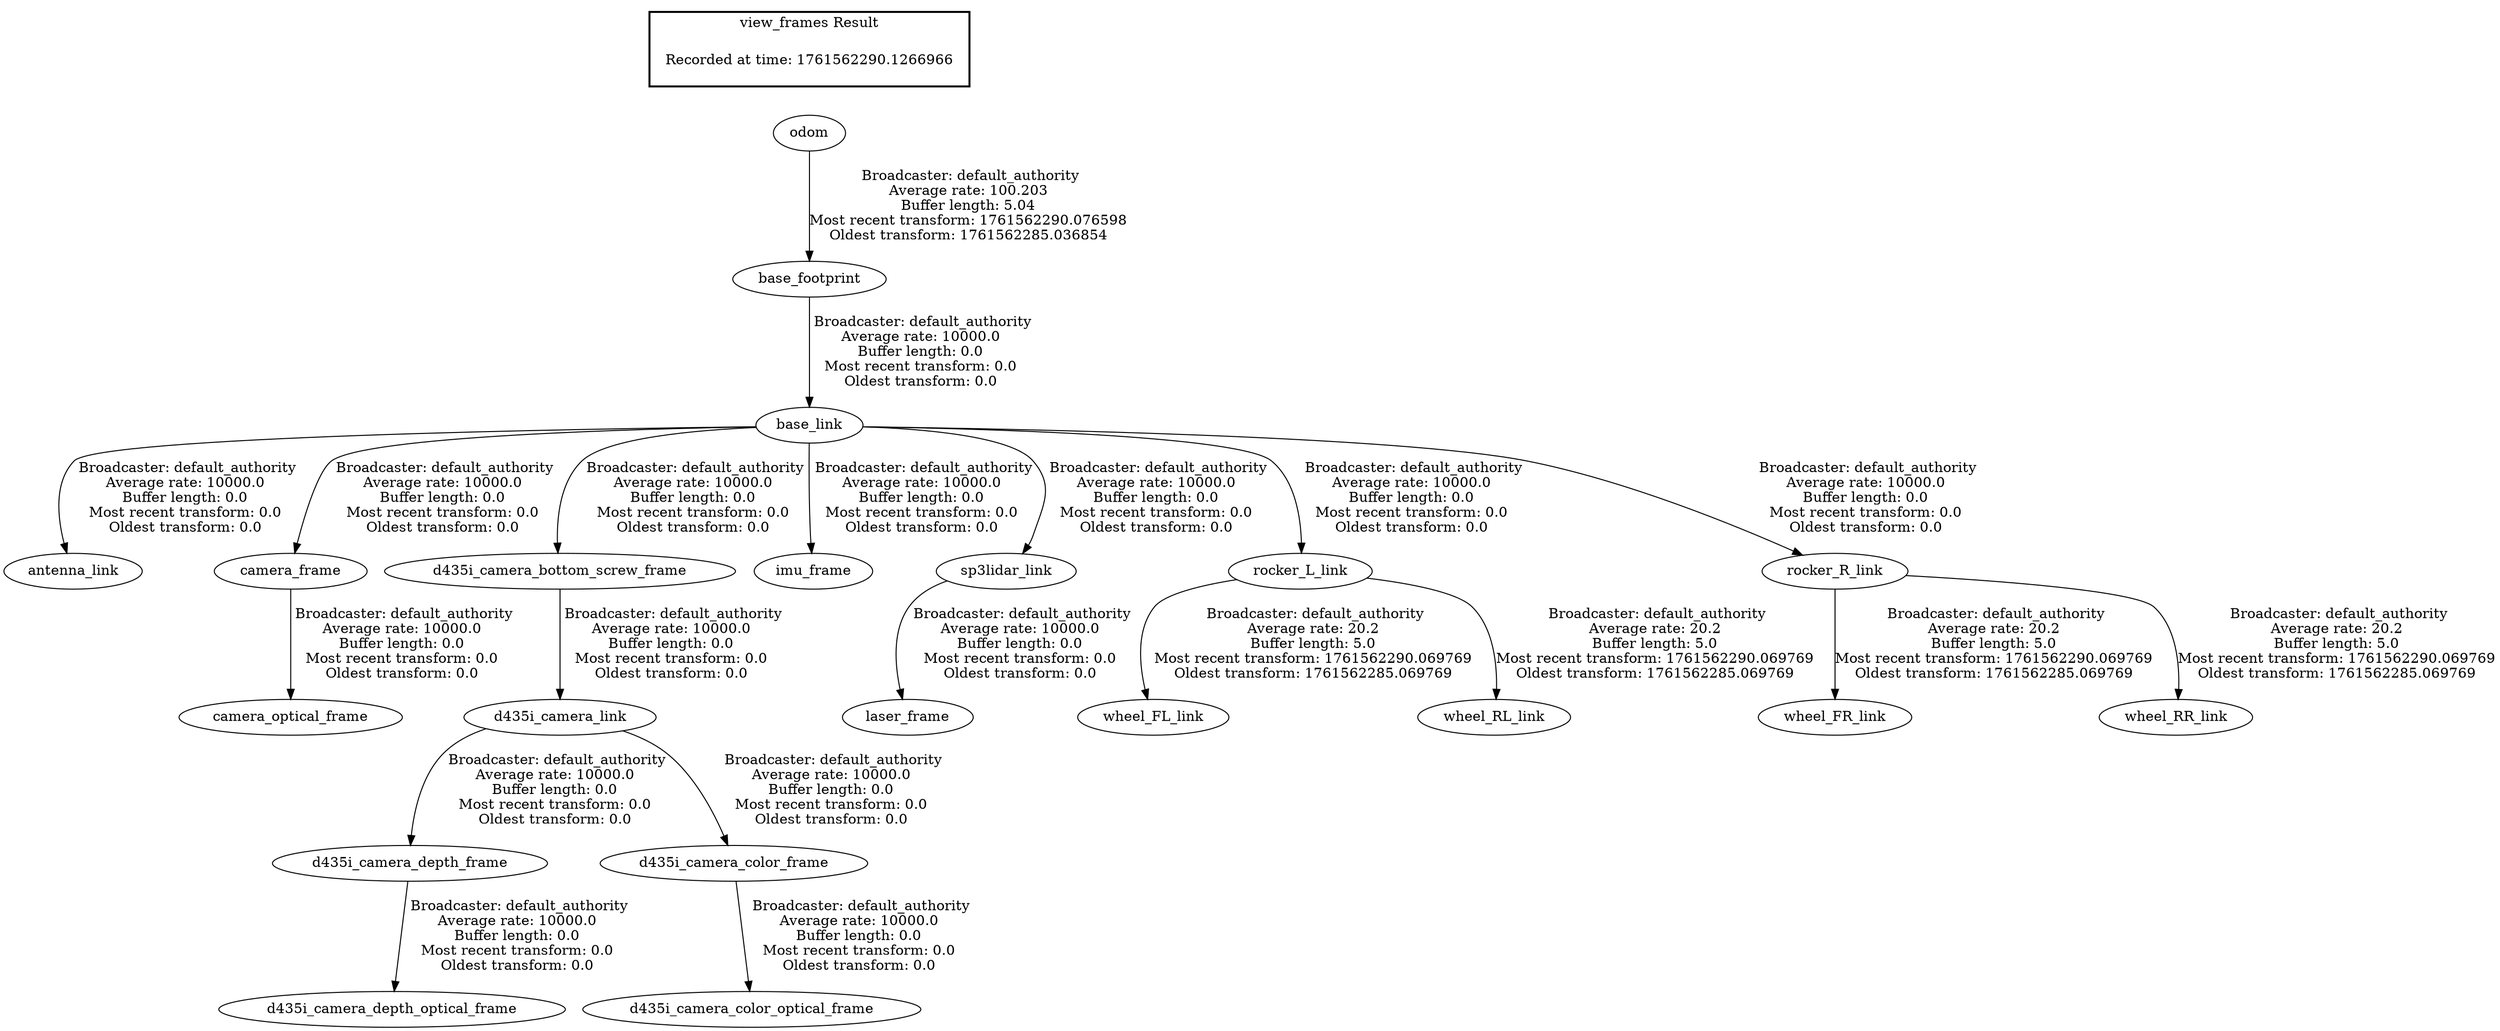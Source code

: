 digraph G {
"odom" -> "base_footprint"[label=" Broadcaster: default_authority\nAverage rate: 100.203\nBuffer length: 5.04\nMost recent transform: 1761562290.076598\nOldest transform: 1761562285.036854\n"];
"base_link" -> "antenna_link"[label=" Broadcaster: default_authority\nAverage rate: 10000.0\nBuffer length: 0.0\nMost recent transform: 0.0\nOldest transform: 0.0\n"];
"base_footprint" -> "base_link"[label=" Broadcaster: default_authority\nAverage rate: 10000.0\nBuffer length: 0.0\nMost recent transform: 0.0\nOldest transform: 0.0\n"];
"base_link" -> "camera_frame"[label=" Broadcaster: default_authority\nAverage rate: 10000.0\nBuffer length: 0.0\nMost recent transform: 0.0\nOldest transform: 0.0\n"];
"camera_frame" -> "camera_optical_frame"[label=" Broadcaster: default_authority\nAverage rate: 10000.0\nBuffer length: 0.0\nMost recent transform: 0.0\nOldest transform: 0.0\n"];
"base_link" -> "d435i_camera_bottom_screw_frame"[label=" Broadcaster: default_authority\nAverage rate: 10000.0\nBuffer length: 0.0\nMost recent transform: 0.0\nOldest transform: 0.0\n"];
"d435i_camera_bottom_screw_frame" -> "d435i_camera_link"[label=" Broadcaster: default_authority\nAverage rate: 10000.0\nBuffer length: 0.0\nMost recent transform: 0.0\nOldest transform: 0.0\n"];
"base_link" -> "imu_frame"[label=" Broadcaster: default_authority\nAverage rate: 10000.0\nBuffer length: 0.0\nMost recent transform: 0.0\nOldest transform: 0.0\n"];
"sp3lidar_link" -> "laser_frame"[label=" Broadcaster: default_authority\nAverage rate: 10000.0\nBuffer length: 0.0\nMost recent transform: 0.0\nOldest transform: 0.0\n"];
"base_link" -> "sp3lidar_link"[label=" Broadcaster: default_authority\nAverage rate: 10000.0\nBuffer length: 0.0\nMost recent transform: 0.0\nOldest transform: 0.0\n"];
"base_link" -> "rocker_L_link"[label=" Broadcaster: default_authority\nAverage rate: 10000.0\nBuffer length: 0.0\nMost recent transform: 0.0\nOldest transform: 0.0\n"];
"base_link" -> "rocker_R_link"[label=" Broadcaster: default_authority\nAverage rate: 10000.0\nBuffer length: 0.0\nMost recent transform: 0.0\nOldest transform: 0.0\n"];
"d435i_camera_link" -> "d435i_camera_depth_frame"[label=" Broadcaster: default_authority\nAverage rate: 10000.0\nBuffer length: 0.0\nMost recent transform: 0.0\nOldest transform: 0.0\n"];
"d435i_camera_depth_frame" -> "d435i_camera_depth_optical_frame"[label=" Broadcaster: default_authority\nAverage rate: 10000.0\nBuffer length: 0.0\nMost recent transform: 0.0\nOldest transform: 0.0\n"];
"d435i_camera_link" -> "d435i_camera_color_frame"[label=" Broadcaster: default_authority\nAverage rate: 10000.0\nBuffer length: 0.0\nMost recent transform: 0.0\nOldest transform: 0.0\n"];
"d435i_camera_color_frame" -> "d435i_camera_color_optical_frame"[label=" Broadcaster: default_authority\nAverage rate: 10000.0\nBuffer length: 0.0\nMost recent transform: 0.0\nOldest transform: 0.0\n"];
"rocker_L_link" -> "wheel_FL_link"[label=" Broadcaster: default_authority\nAverage rate: 20.2\nBuffer length: 5.0\nMost recent transform: 1761562290.069769\nOldest transform: 1761562285.069769\n"];
"rocker_R_link" -> "wheel_FR_link"[label=" Broadcaster: default_authority\nAverage rate: 20.2\nBuffer length: 5.0\nMost recent transform: 1761562290.069769\nOldest transform: 1761562285.069769\n"];
"rocker_L_link" -> "wheel_RL_link"[label=" Broadcaster: default_authority\nAverage rate: 20.2\nBuffer length: 5.0\nMost recent transform: 1761562290.069769\nOldest transform: 1761562285.069769\n"];
"rocker_R_link" -> "wheel_RR_link"[label=" Broadcaster: default_authority\nAverage rate: 20.2\nBuffer length: 5.0\nMost recent transform: 1761562290.069769\nOldest transform: 1761562285.069769\n"];
edge [style=invis];
 subgraph cluster_legend { style=bold; color=black; label ="view_frames Result";
"Recorded at time: 1761562290.1266966"[ shape=plaintext ] ;
}->"odom";
}